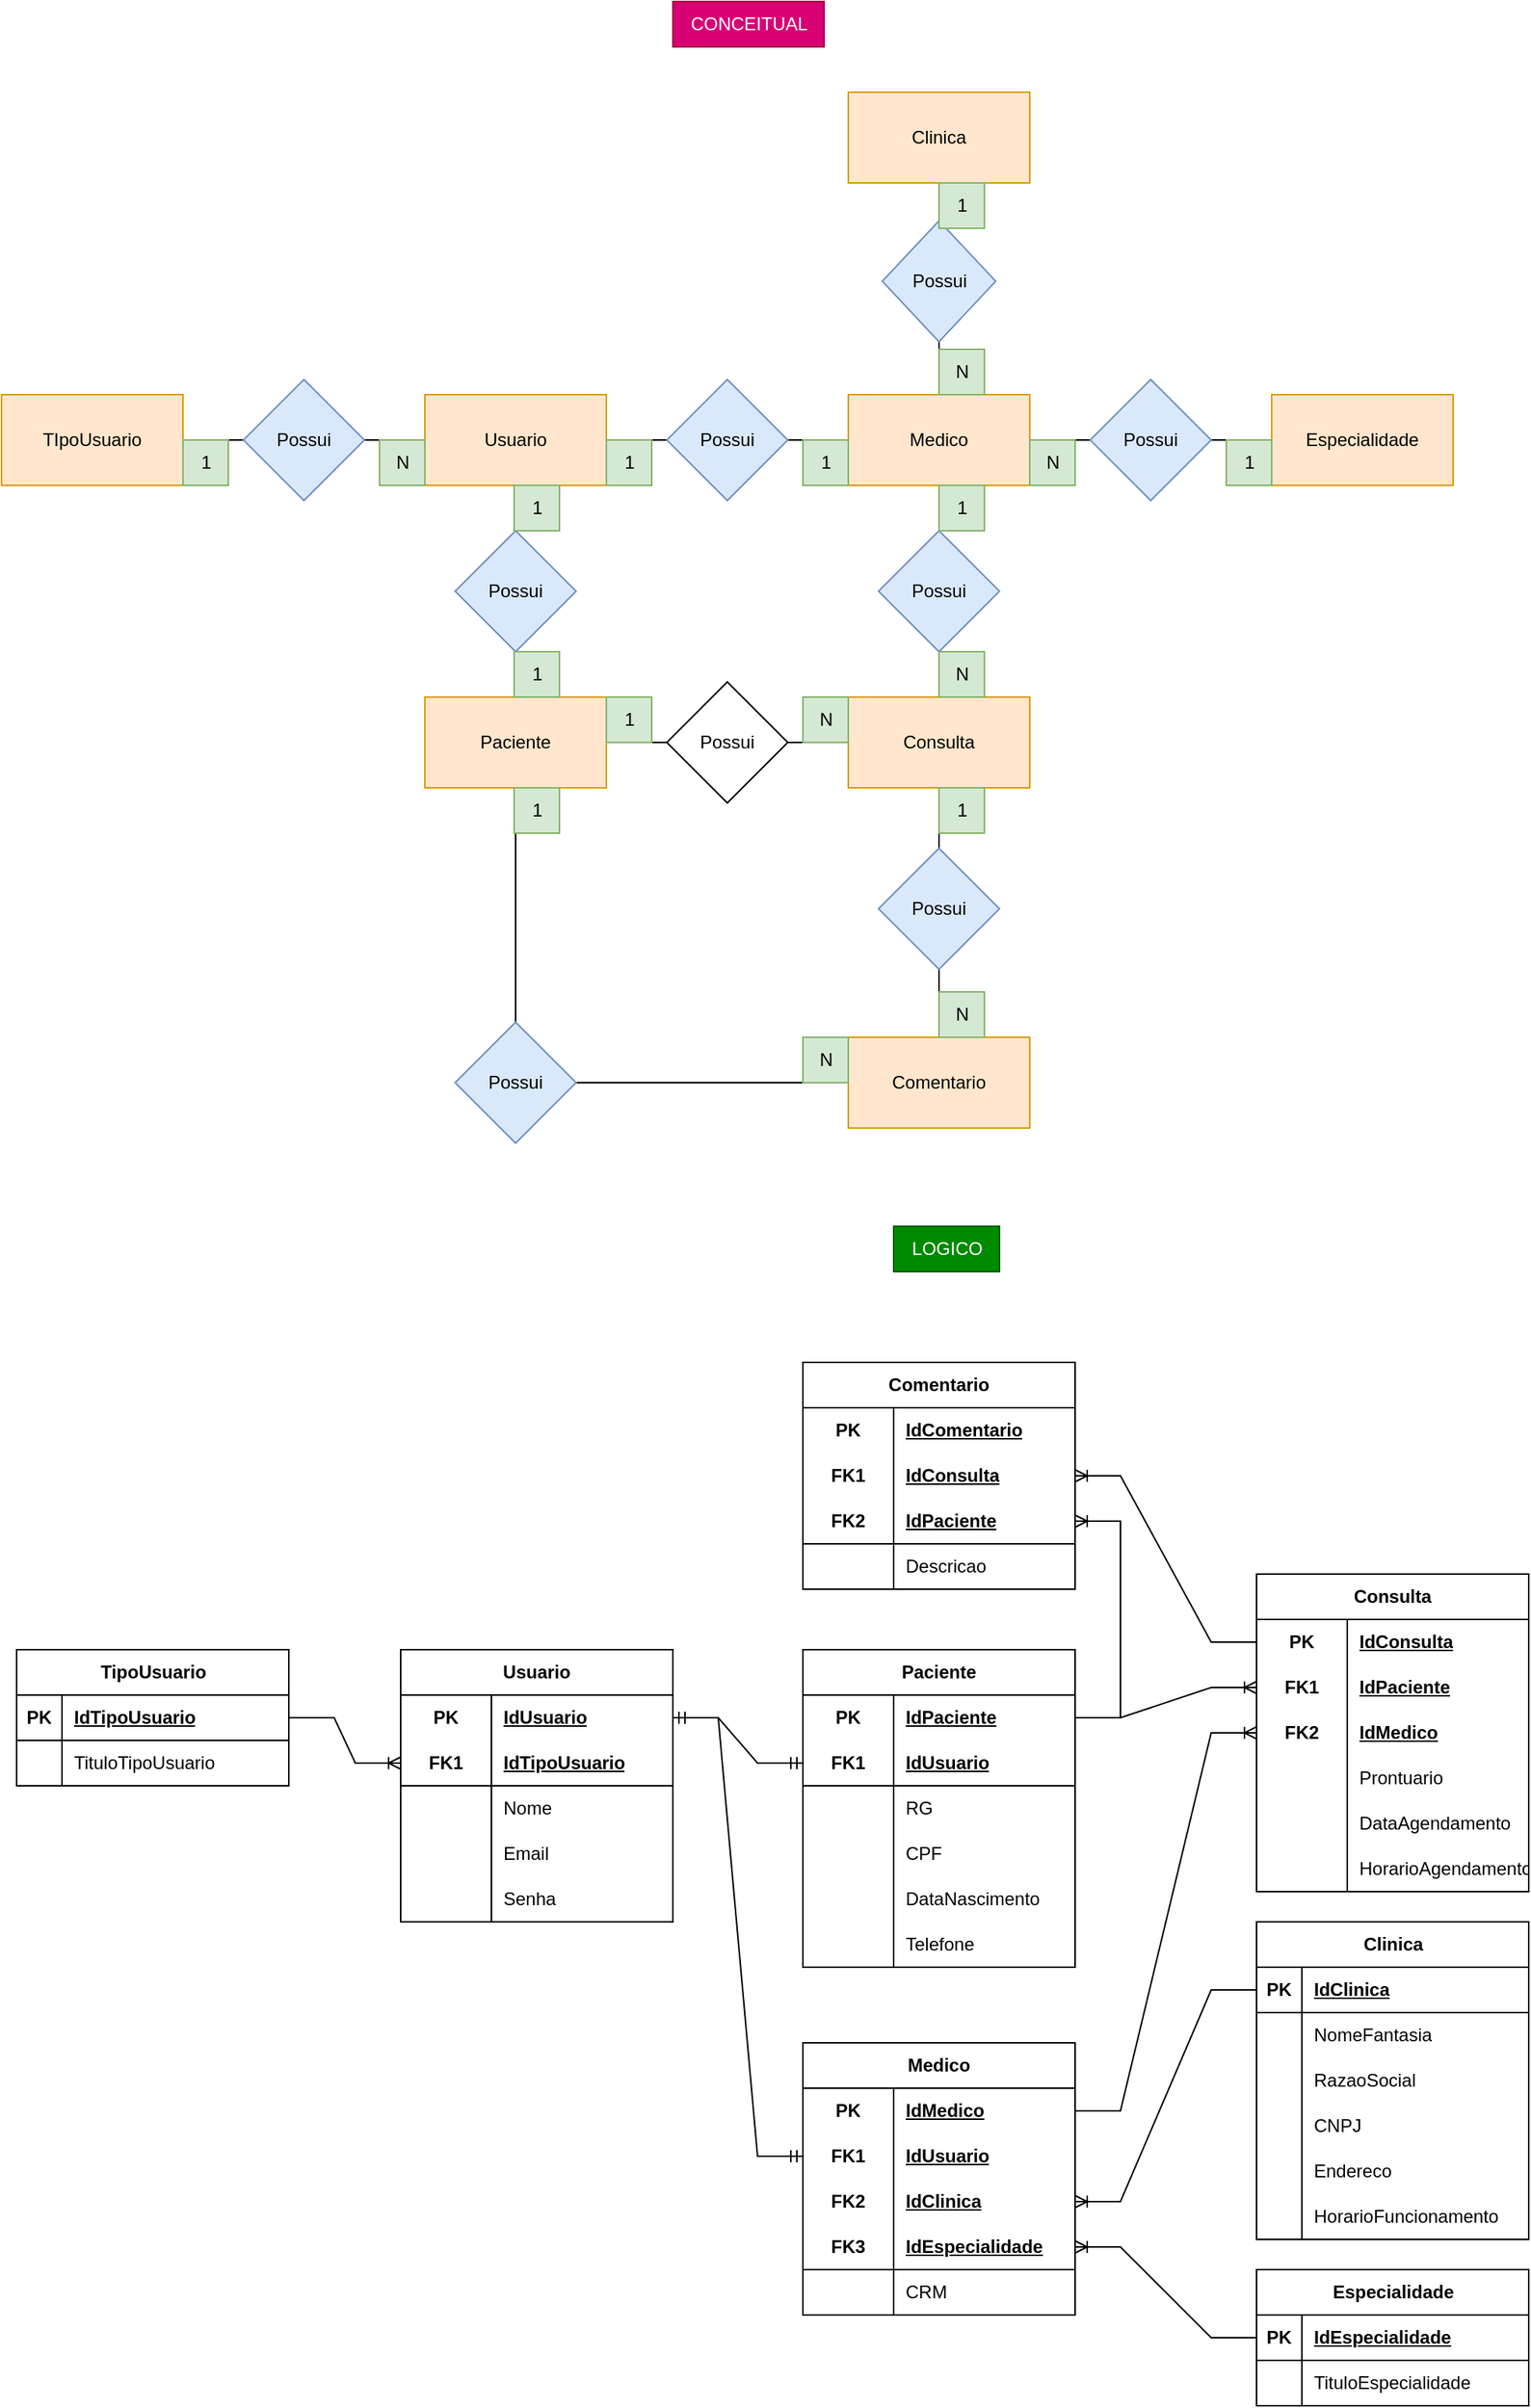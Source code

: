 <mxfile version="21.6.8" type="device">
  <diagram name="Página-1" id="iW3i21RvqbRqalGykNa-">
    <mxGraphModel dx="1500" dy="1989" grid="1" gridSize="10" guides="1" tooltips="1" connect="1" arrows="1" fold="1" page="1" pageScale="1" pageWidth="827" pageHeight="1169" math="0" shadow="0">
      <root>
        <mxCell id="0" />
        <mxCell id="1" parent="0" />
        <mxCell id="Y1zdKVdJGM-TWeNkToEE-37" style="edgeStyle=orthogonalEdgeStyle;rounded=0;orthogonalLoop=1;jettySize=auto;html=1;entryX=0.5;entryY=1;entryDx=0;entryDy=0;endArrow=none;endFill=0;" parent="1" source="xpjFF4e3kt1k_ubN1sNV-1" target="Y1zdKVdJGM-TWeNkToEE-33" edge="1">
          <mxGeometry relative="1" as="geometry" />
        </mxCell>
        <mxCell id="xpjFF4e3kt1k_ubN1sNV-1" value="Comentario" style="rounded=0;whiteSpace=wrap;html=1;fillColor=#ffe6cc;strokeColor=#d79b00;" parent="1" vertex="1">
          <mxGeometry x="570" y="625" width="120" height="60" as="geometry" />
        </mxCell>
        <mxCell id="Y1zdKVdJGM-TWeNkToEE-45" style="edgeStyle=orthogonalEdgeStyle;rounded=0;orthogonalLoop=1;jettySize=auto;html=1;entryX=0.5;entryY=1;entryDx=0;entryDy=0;endArrow=none;endFill=0;" parent="1" source="xpjFF4e3kt1k_ubN1sNV-4" target="Y1zdKVdJGM-TWeNkToEE-13" edge="1">
          <mxGeometry relative="1" as="geometry" />
        </mxCell>
        <mxCell id="xpjFF4e3kt1k_ubN1sNV-4" value="Consulta" style="rounded=0;whiteSpace=wrap;html=1;fillColor=#ffe6cc;strokeColor=#d79b00;" parent="1" vertex="1">
          <mxGeometry x="570" y="400" width="120" height="60" as="geometry" />
        </mxCell>
        <mxCell id="xpjFF4e3kt1k_ubN1sNV-5" value="Especialidade" style="rounded=0;whiteSpace=wrap;html=1;fillColor=#ffe6cc;strokeColor=#d79b00;" parent="1" vertex="1">
          <mxGeometry x="850" y="200" width="120" height="60" as="geometry" />
        </mxCell>
        <mxCell id="xpjFF4e3kt1k_ubN1sNV-6" value="Clinica" style="rounded=0;whiteSpace=wrap;html=1;fillColor=#ffe6cc;strokeColor=#d79b00;" parent="1" vertex="1">
          <mxGeometry x="570" width="120" height="60" as="geometry" />
        </mxCell>
        <mxCell id="Y1zdKVdJGM-TWeNkToEE-40" style="edgeStyle=orthogonalEdgeStyle;rounded=0;orthogonalLoop=1;jettySize=auto;html=1;endArrow=none;endFill=0;" parent="1" source="Y1zdKVdJGM-TWeNkToEE-1" target="Y1zdKVdJGM-TWeNkToEE-39" edge="1">
          <mxGeometry relative="1" as="geometry" />
        </mxCell>
        <mxCell id="Y1zdKVdJGM-TWeNkToEE-1" value="Paciente" style="rounded=0;whiteSpace=wrap;html=1;fillColor=#ffe6cc;strokeColor=#d79b00;" parent="1" vertex="1">
          <mxGeometry x="290" y="400" width="120" height="60" as="geometry" />
        </mxCell>
        <mxCell id="Y1zdKVdJGM-TWeNkToEE-23" style="edgeStyle=orthogonalEdgeStyle;rounded=0;orthogonalLoop=1;jettySize=auto;html=1;entryX=0;entryY=0.5;entryDx=0;entryDy=0;endArrow=none;endFill=0;" parent="1" source="Y1zdKVdJGM-TWeNkToEE-2" target="Y1zdKVdJGM-TWeNkToEE-14" edge="1">
          <mxGeometry relative="1" as="geometry" />
        </mxCell>
        <mxCell id="Y1zdKVdJGM-TWeNkToEE-26" style="edgeStyle=orthogonalEdgeStyle;rounded=0;orthogonalLoop=1;jettySize=auto;html=1;endArrow=none;endFill=0;" parent="1" source="Y1zdKVdJGM-TWeNkToEE-2" target="Y1zdKVdJGM-TWeNkToEE-13" edge="1">
          <mxGeometry relative="1" as="geometry" />
        </mxCell>
        <mxCell id="Y1zdKVdJGM-TWeNkToEE-2" value="Medico" style="rounded=0;whiteSpace=wrap;html=1;fillColor=#ffe6cc;strokeColor=#d79b00;" parent="1" vertex="1">
          <mxGeometry x="570" y="200" width="120" height="60" as="geometry" />
        </mxCell>
        <mxCell id="Y1zdKVdJGM-TWeNkToEE-21" style="edgeStyle=orthogonalEdgeStyle;rounded=0;orthogonalLoop=1;jettySize=auto;html=1;entryX=0;entryY=0.5;entryDx=0;entryDy=0;endArrow=none;endFill=0;" parent="1" source="Y1zdKVdJGM-TWeNkToEE-3" target="Y1zdKVdJGM-TWeNkToEE-5" edge="1">
          <mxGeometry relative="1" as="geometry" />
        </mxCell>
        <mxCell id="Y1zdKVdJGM-TWeNkToEE-3" value="TIpoUsuario" style="rounded=0;whiteSpace=wrap;html=1;fillColor=#ffe6cc;strokeColor=#d79b00;" parent="1" vertex="1">
          <mxGeometry x="10" y="200" width="120" height="60" as="geometry" />
        </mxCell>
        <mxCell id="Y1zdKVdJGM-TWeNkToEE-16" style="edgeStyle=orthogonalEdgeStyle;rounded=0;orthogonalLoop=1;jettySize=auto;html=1;endArrow=none;endFill=0;" parent="1" source="Y1zdKVdJGM-TWeNkToEE-4" target="Y1zdKVdJGM-TWeNkToEE-11" edge="1">
          <mxGeometry relative="1" as="geometry" />
        </mxCell>
        <mxCell id="Y1zdKVdJGM-TWeNkToEE-17" style="edgeStyle=orthogonalEdgeStyle;rounded=0;orthogonalLoop=1;jettySize=auto;html=1;entryX=0;entryY=0.5;entryDx=0;entryDy=0;endArrow=none;endFill=0;" parent="1" source="Y1zdKVdJGM-TWeNkToEE-4" target="Y1zdKVdJGM-TWeNkToEE-8" edge="1">
          <mxGeometry relative="1" as="geometry" />
        </mxCell>
        <mxCell id="Y1zdKVdJGM-TWeNkToEE-18" style="edgeStyle=orthogonalEdgeStyle;rounded=0;orthogonalLoop=1;jettySize=auto;html=1;endArrow=none;endFill=0;" parent="1" source="Y1zdKVdJGM-TWeNkToEE-4" target="Y1zdKVdJGM-TWeNkToEE-5" edge="1">
          <mxGeometry relative="1" as="geometry" />
        </mxCell>
        <mxCell id="Y1zdKVdJGM-TWeNkToEE-4" value="Usuario" style="rounded=0;whiteSpace=wrap;html=1;fillColor=#ffe6cc;strokeColor=#d79b00;" parent="1" vertex="1">
          <mxGeometry x="290" y="200" width="120" height="60" as="geometry" />
        </mxCell>
        <mxCell id="Y1zdKVdJGM-TWeNkToEE-5" value="Possui" style="rhombus;whiteSpace=wrap;html=1;fillColor=#dae8fc;strokeColor=#6c8ebf;" parent="1" vertex="1">
          <mxGeometry x="170" y="190" width="80" height="80" as="geometry" />
        </mxCell>
        <mxCell id="Y1zdKVdJGM-TWeNkToEE-22" style="edgeStyle=orthogonalEdgeStyle;rounded=0;orthogonalLoop=1;jettySize=auto;html=1;endArrow=none;endFill=0;" parent="1" source="Y1zdKVdJGM-TWeNkToEE-8" target="Y1zdKVdJGM-TWeNkToEE-2" edge="1">
          <mxGeometry relative="1" as="geometry" />
        </mxCell>
        <mxCell id="Y1zdKVdJGM-TWeNkToEE-8" value="Possui" style="rhombus;whiteSpace=wrap;html=1;fillColor=#dae8fc;strokeColor=#6c8ebf;" parent="1" vertex="1">
          <mxGeometry x="450" y="190" width="80" height="80" as="geometry" />
        </mxCell>
        <mxCell id="Y1zdKVdJGM-TWeNkToEE-28" style="edgeStyle=orthogonalEdgeStyle;rounded=0;orthogonalLoop=1;jettySize=auto;html=1;entryX=0.5;entryY=0;entryDx=0;entryDy=0;endArrow=none;endFill=0;" parent="1" source="Y1zdKVdJGM-TWeNkToEE-11" target="Y1zdKVdJGM-TWeNkToEE-1" edge="1">
          <mxGeometry relative="1" as="geometry" />
        </mxCell>
        <mxCell id="Y1zdKVdJGM-TWeNkToEE-11" value="Possui" style="rhombus;whiteSpace=wrap;html=1;fillColor=#dae8fc;strokeColor=#6c8ebf;" parent="1" vertex="1">
          <mxGeometry x="310" y="290" width="80" height="80" as="geometry" />
        </mxCell>
        <mxCell id="Y1zdKVdJGM-TWeNkToEE-13" value="Possui" style="rhombus;whiteSpace=wrap;html=1;fillColor=#dae8fc;strokeColor=#6c8ebf;" parent="1" vertex="1">
          <mxGeometry x="590" y="290" width="80" height="80" as="geometry" />
        </mxCell>
        <mxCell id="Y1zdKVdJGM-TWeNkToEE-24" style="edgeStyle=orthogonalEdgeStyle;rounded=0;orthogonalLoop=1;jettySize=auto;html=1;endArrow=none;endFill=0;" parent="1" source="Y1zdKVdJGM-TWeNkToEE-14" target="xpjFF4e3kt1k_ubN1sNV-5" edge="1">
          <mxGeometry relative="1" as="geometry" />
        </mxCell>
        <mxCell id="Y1zdKVdJGM-TWeNkToEE-14" value="Possui" style="rhombus;whiteSpace=wrap;html=1;fillColor=#dae8fc;strokeColor=#6c8ebf;" parent="1" vertex="1">
          <mxGeometry x="730" y="190" width="80" height="80" as="geometry" />
        </mxCell>
        <mxCell id="Y1zdKVdJGM-TWeNkToEE-34" style="edgeStyle=orthogonalEdgeStyle;rounded=0;orthogonalLoop=1;jettySize=auto;html=1;entryX=0.5;entryY=1;entryDx=0;entryDy=0;endArrow=none;endFill=0;" parent="1" source="Y1zdKVdJGM-TWeNkToEE-15" target="Y1zdKVdJGM-TWeNkToEE-1" edge="1">
          <mxGeometry relative="1" as="geometry" />
        </mxCell>
        <mxCell id="Y1zdKVdJGM-TWeNkToEE-36" style="edgeStyle=orthogonalEdgeStyle;rounded=0;orthogonalLoop=1;jettySize=auto;html=1;entryX=0;entryY=0.5;entryDx=0;entryDy=0;endArrow=none;endFill=0;" parent="1" source="Y1zdKVdJGM-TWeNkToEE-15" target="xpjFF4e3kt1k_ubN1sNV-1" edge="1">
          <mxGeometry relative="1" as="geometry" />
        </mxCell>
        <mxCell id="Y1zdKVdJGM-TWeNkToEE-15" value="Possui" style="rhombus;whiteSpace=wrap;html=1;fillColor=#dae8fc;strokeColor=#6c8ebf;" parent="1" vertex="1">
          <mxGeometry x="310" y="615" width="80" height="80" as="geometry" />
        </mxCell>
        <mxCell id="Y1zdKVdJGM-TWeNkToEE-268" style="edgeStyle=orthogonalEdgeStyle;rounded=0;orthogonalLoop=1;jettySize=auto;html=1;entryX=0.5;entryY=1;entryDx=0;entryDy=0;endArrow=none;endFill=0;" parent="1" source="Y1zdKVdJGM-TWeNkToEE-27" target="xpjFF4e3kt1k_ubN1sNV-6" edge="1">
          <mxGeometry relative="1" as="geometry" />
        </mxCell>
        <mxCell id="Y1zdKVdJGM-TWeNkToEE-269" style="edgeStyle=orthogonalEdgeStyle;rounded=0;orthogonalLoop=1;jettySize=auto;html=1;entryX=0.5;entryY=0;entryDx=0;entryDy=0;endArrow=none;endFill=0;" parent="1" source="Y1zdKVdJGM-TWeNkToEE-27" target="Y1zdKVdJGM-TWeNkToEE-2" edge="1">
          <mxGeometry relative="1" as="geometry" />
        </mxCell>
        <mxCell id="Y1zdKVdJGM-TWeNkToEE-27" value="Possui" style="rhombus;whiteSpace=wrap;html=1;fillColor=#dae8fc;strokeColor=#6c8ebf;" parent="1" vertex="1">
          <mxGeometry x="592.5" y="85" width="75" height="80" as="geometry" />
        </mxCell>
        <mxCell id="Y1zdKVdJGM-TWeNkToEE-38" style="edgeStyle=orthogonalEdgeStyle;rounded=0;orthogonalLoop=1;jettySize=auto;html=1;endArrow=none;endFill=0;" parent="1" source="Y1zdKVdJGM-TWeNkToEE-33" target="xpjFF4e3kt1k_ubN1sNV-4" edge="1">
          <mxGeometry relative="1" as="geometry" />
        </mxCell>
        <mxCell id="Y1zdKVdJGM-TWeNkToEE-33" value="Possui" style="rhombus;whiteSpace=wrap;html=1;fillColor=#dae8fc;strokeColor=#6c8ebf;" parent="1" vertex="1">
          <mxGeometry x="590" y="500" width="80" height="80" as="geometry" />
        </mxCell>
        <mxCell id="Y1zdKVdJGM-TWeNkToEE-41" style="edgeStyle=orthogonalEdgeStyle;rounded=0;orthogonalLoop=1;jettySize=auto;html=1;entryX=0;entryY=0.5;entryDx=0;entryDy=0;endArrow=none;endFill=0;" parent="1" source="Y1zdKVdJGM-TWeNkToEE-39" target="xpjFF4e3kt1k_ubN1sNV-4" edge="1">
          <mxGeometry relative="1" as="geometry" />
        </mxCell>
        <mxCell id="Y1zdKVdJGM-TWeNkToEE-39" value="Possui" style="rhombus;whiteSpace=wrap;html=1;" parent="1" vertex="1">
          <mxGeometry x="450" y="390" width="80" height="80" as="geometry" />
        </mxCell>
        <mxCell id="Y1zdKVdJGM-TWeNkToEE-47" value="CONCEITUAL" style="text;html=1;align=center;verticalAlign=middle;resizable=0;points=[];autosize=1;strokeColor=#A50040;fillColor=#d80073;fontColor=#ffffff;" parent="1" vertex="1">
          <mxGeometry x="454" y="-60" width="100" height="30" as="geometry" />
        </mxCell>
        <mxCell id="Y1zdKVdJGM-TWeNkToEE-48" value="N" style="text;html=1;align=center;verticalAlign=middle;resizable=0;points=[];autosize=1;strokeColor=#82b366;fillColor=#d5e8d4;" parent="1" vertex="1">
          <mxGeometry x="260" y="230" width="30" height="30" as="geometry" />
        </mxCell>
        <mxCell id="Y1zdKVdJGM-TWeNkToEE-49" value="1" style="text;html=1;align=center;verticalAlign=middle;resizable=0;points=[];autosize=1;strokeColor=#82b366;fillColor=#d5e8d4;" parent="1" vertex="1">
          <mxGeometry x="410" y="230" width="30" height="30" as="geometry" />
        </mxCell>
        <mxCell id="Y1zdKVdJGM-TWeNkToEE-50" value="1" style="text;html=1;align=center;verticalAlign=middle;resizable=0;points=[];autosize=1;strokeColor=#82b366;fillColor=#d5e8d4;" parent="1" vertex="1">
          <mxGeometry x="349" y="260" width="30" height="30" as="geometry" />
        </mxCell>
        <mxCell id="Y1zdKVdJGM-TWeNkToEE-51" value="1" style="text;html=1;align=center;verticalAlign=middle;resizable=0;points=[];autosize=1;strokeColor=#82b366;fillColor=#d5e8d4;" parent="1" vertex="1">
          <mxGeometry x="130" y="230" width="30" height="30" as="geometry" />
        </mxCell>
        <mxCell id="Y1zdKVdJGM-TWeNkToEE-52" value="1" style="text;html=1;align=center;verticalAlign=middle;resizable=0;points=[];autosize=1;strokeColor=#82b366;fillColor=#d5e8d4;" parent="1" vertex="1">
          <mxGeometry x="540" y="230" width="30" height="30" as="geometry" />
        </mxCell>
        <mxCell id="Y1zdKVdJGM-TWeNkToEE-53" value="1" style="text;html=1;align=center;verticalAlign=middle;resizable=0;points=[];autosize=1;strokeColor=#82b366;fillColor=#d5e8d4;" parent="1" vertex="1">
          <mxGeometry x="349" y="370" width="30" height="30" as="geometry" />
        </mxCell>
        <mxCell id="Y1zdKVdJGM-TWeNkToEE-54" value="N" style="text;html=1;align=center;verticalAlign=middle;resizable=0;points=[];autosize=1;strokeColor=#82b366;fillColor=#d5e8d4;" parent="1" vertex="1">
          <mxGeometry x="690" y="230" width="30" height="30" as="geometry" />
        </mxCell>
        <mxCell id="Y1zdKVdJGM-TWeNkToEE-55" value="1" style="text;html=1;align=center;verticalAlign=middle;resizable=0;points=[];autosize=1;strokeColor=#82b366;fillColor=#d5e8d4;" parent="1" vertex="1">
          <mxGeometry x="820" y="230" width="30" height="30" as="geometry" />
        </mxCell>
        <mxCell id="Y1zdKVdJGM-TWeNkToEE-56" value="1" style="text;html=1;align=center;verticalAlign=middle;resizable=0;points=[];autosize=1;strokeColor=#82b366;fillColor=#d5e8d4;" parent="1" vertex="1">
          <mxGeometry x="630" y="60" width="30" height="30" as="geometry" />
        </mxCell>
        <mxCell id="Y1zdKVdJGM-TWeNkToEE-57" value="N" style="text;html=1;align=center;verticalAlign=middle;resizable=0;points=[];autosize=1;strokeColor=#82b366;fillColor=#d5e8d4;" parent="1" vertex="1">
          <mxGeometry x="630" y="170" width="30" height="30" as="geometry" />
        </mxCell>
        <mxCell id="Y1zdKVdJGM-TWeNkToEE-58" value="N" style="text;html=1;align=center;verticalAlign=middle;resizable=0;points=[];autosize=1;strokeColor=#82b366;fillColor=#d5e8d4;" parent="1" vertex="1">
          <mxGeometry x="540" y="400" width="30" height="30" as="geometry" />
        </mxCell>
        <mxCell id="Y1zdKVdJGM-TWeNkToEE-60" value="1" style="text;html=1;align=center;verticalAlign=middle;resizable=0;points=[];autosize=1;strokeColor=#82b366;fillColor=#d5e8d4;" parent="1" vertex="1">
          <mxGeometry x="410" y="400" width="30" height="30" as="geometry" />
        </mxCell>
        <mxCell id="Y1zdKVdJGM-TWeNkToEE-61" value="1" style="text;html=1;align=center;verticalAlign=middle;resizable=0;points=[];autosize=1;strokeColor=#82b366;fillColor=#d5e8d4;" parent="1" vertex="1">
          <mxGeometry x="349" y="460" width="30" height="30" as="geometry" />
        </mxCell>
        <mxCell id="Y1zdKVdJGM-TWeNkToEE-62" value="N" style="text;html=1;align=center;verticalAlign=middle;resizable=0;points=[];autosize=1;strokeColor=#82b366;fillColor=#d5e8d4;" parent="1" vertex="1">
          <mxGeometry x="540" y="625" width="30" height="30" as="geometry" />
        </mxCell>
        <mxCell id="Y1zdKVdJGM-TWeNkToEE-63" value="1" style="text;html=1;align=center;verticalAlign=middle;resizable=0;points=[];autosize=1;strokeColor=#82b366;fillColor=#d5e8d4;" parent="1" vertex="1">
          <mxGeometry x="630" y="460" width="30" height="30" as="geometry" />
        </mxCell>
        <mxCell id="Y1zdKVdJGM-TWeNkToEE-64" value="N" style="text;html=1;align=center;verticalAlign=middle;resizable=0;points=[];autosize=1;strokeColor=#82b366;fillColor=#d5e8d4;" parent="1" vertex="1">
          <mxGeometry x="630" y="595" width="30" height="30" as="geometry" />
        </mxCell>
        <mxCell id="Y1zdKVdJGM-TWeNkToEE-65" value="LOGICO" style="text;html=1;align=center;verticalAlign=middle;resizable=0;points=[];autosize=1;strokeColor=#005700;fillColor=#008a00;fontColor=#ffffff;" parent="1" vertex="1">
          <mxGeometry x="600" y="750" width="70" height="30" as="geometry" />
        </mxCell>
        <mxCell id="Y1zdKVdJGM-TWeNkToEE-66" value="TipoUsuario" style="shape=table;startSize=30;container=1;collapsible=1;childLayout=tableLayout;fixedRows=1;rowLines=0;fontStyle=1;align=center;resizeLast=1;html=1;" parent="1" vertex="1">
          <mxGeometry x="20" y="1030" width="180" height="90" as="geometry" />
        </mxCell>
        <mxCell id="Y1zdKVdJGM-TWeNkToEE-67" value="" style="shape=tableRow;horizontal=0;startSize=0;swimlaneHead=0;swimlaneBody=0;fillColor=none;collapsible=0;dropTarget=0;points=[[0,0.5],[1,0.5]];portConstraint=eastwest;top=0;left=0;right=0;bottom=1;" parent="Y1zdKVdJGM-TWeNkToEE-66" vertex="1">
          <mxGeometry y="30" width="180" height="30" as="geometry" />
        </mxCell>
        <mxCell id="Y1zdKVdJGM-TWeNkToEE-68" value="PK" style="shape=partialRectangle;connectable=0;fillColor=none;top=0;left=0;bottom=0;right=0;fontStyle=1;overflow=hidden;whiteSpace=wrap;html=1;" parent="Y1zdKVdJGM-TWeNkToEE-67" vertex="1">
          <mxGeometry width="30" height="30" as="geometry">
            <mxRectangle width="30" height="30" as="alternateBounds" />
          </mxGeometry>
        </mxCell>
        <mxCell id="Y1zdKVdJGM-TWeNkToEE-69" value="IdTipoUsuario" style="shape=partialRectangle;connectable=0;fillColor=none;top=0;left=0;bottom=0;right=0;align=left;spacingLeft=6;fontStyle=5;overflow=hidden;whiteSpace=wrap;html=1;" parent="Y1zdKVdJGM-TWeNkToEE-67" vertex="1">
          <mxGeometry x="30" width="150" height="30" as="geometry">
            <mxRectangle width="150" height="30" as="alternateBounds" />
          </mxGeometry>
        </mxCell>
        <mxCell id="Y1zdKVdJGM-TWeNkToEE-70" value="" style="shape=tableRow;horizontal=0;startSize=0;swimlaneHead=0;swimlaneBody=0;fillColor=none;collapsible=0;dropTarget=0;points=[[0,0.5],[1,0.5]];portConstraint=eastwest;top=0;left=0;right=0;bottom=0;" parent="Y1zdKVdJGM-TWeNkToEE-66" vertex="1">
          <mxGeometry y="60" width="180" height="30" as="geometry" />
        </mxCell>
        <mxCell id="Y1zdKVdJGM-TWeNkToEE-71" value="" style="shape=partialRectangle;connectable=0;fillColor=none;top=0;left=0;bottom=0;right=0;editable=1;overflow=hidden;whiteSpace=wrap;html=1;" parent="Y1zdKVdJGM-TWeNkToEE-70" vertex="1">
          <mxGeometry width="30" height="30" as="geometry">
            <mxRectangle width="30" height="30" as="alternateBounds" />
          </mxGeometry>
        </mxCell>
        <mxCell id="Y1zdKVdJGM-TWeNkToEE-72" value="TituloTipoUsuario" style="shape=partialRectangle;connectable=0;fillColor=none;top=0;left=0;bottom=0;right=0;align=left;spacingLeft=6;overflow=hidden;whiteSpace=wrap;html=1;" parent="Y1zdKVdJGM-TWeNkToEE-70" vertex="1">
          <mxGeometry x="30" width="150" height="30" as="geometry">
            <mxRectangle width="150" height="30" as="alternateBounds" />
          </mxGeometry>
        </mxCell>
        <mxCell id="Y1zdKVdJGM-TWeNkToEE-80" value="Clinica" style="shape=table;startSize=30;container=1;collapsible=1;childLayout=tableLayout;fixedRows=1;rowLines=0;fontStyle=1;align=center;resizeLast=1;html=1;" parent="1" vertex="1">
          <mxGeometry x="840" y="1210" width="180" height="210" as="geometry" />
        </mxCell>
        <mxCell id="Y1zdKVdJGM-TWeNkToEE-81" value="" style="shape=tableRow;horizontal=0;startSize=0;swimlaneHead=0;swimlaneBody=0;fillColor=none;collapsible=0;dropTarget=0;points=[[0,0.5],[1,0.5]];portConstraint=eastwest;top=0;left=0;right=0;bottom=1;" parent="Y1zdKVdJGM-TWeNkToEE-80" vertex="1">
          <mxGeometry y="30" width="180" height="30" as="geometry" />
        </mxCell>
        <mxCell id="Y1zdKVdJGM-TWeNkToEE-82" value="PK" style="shape=partialRectangle;connectable=0;fillColor=none;top=0;left=0;bottom=0;right=0;fontStyle=1;overflow=hidden;whiteSpace=wrap;html=1;" parent="Y1zdKVdJGM-TWeNkToEE-81" vertex="1">
          <mxGeometry width="30" height="30" as="geometry">
            <mxRectangle width="30" height="30" as="alternateBounds" />
          </mxGeometry>
        </mxCell>
        <mxCell id="Y1zdKVdJGM-TWeNkToEE-83" value="IdClinica" style="shape=partialRectangle;connectable=0;fillColor=none;top=0;left=0;bottom=0;right=0;align=left;spacingLeft=6;fontStyle=5;overflow=hidden;whiteSpace=wrap;html=1;" parent="Y1zdKVdJGM-TWeNkToEE-81" vertex="1">
          <mxGeometry x="30" width="150" height="30" as="geometry">
            <mxRectangle width="150" height="30" as="alternateBounds" />
          </mxGeometry>
        </mxCell>
        <mxCell id="Y1zdKVdJGM-TWeNkToEE-84" value="" style="shape=tableRow;horizontal=0;startSize=0;swimlaneHead=0;swimlaneBody=0;fillColor=none;collapsible=0;dropTarget=0;points=[[0,0.5],[1,0.5]];portConstraint=eastwest;top=0;left=0;right=0;bottom=0;" parent="Y1zdKVdJGM-TWeNkToEE-80" vertex="1">
          <mxGeometry y="60" width="180" height="30" as="geometry" />
        </mxCell>
        <mxCell id="Y1zdKVdJGM-TWeNkToEE-85" value="" style="shape=partialRectangle;connectable=0;fillColor=none;top=0;left=0;bottom=0;right=0;editable=1;overflow=hidden;whiteSpace=wrap;html=1;" parent="Y1zdKVdJGM-TWeNkToEE-84" vertex="1">
          <mxGeometry width="30" height="30" as="geometry">
            <mxRectangle width="30" height="30" as="alternateBounds" />
          </mxGeometry>
        </mxCell>
        <mxCell id="Y1zdKVdJGM-TWeNkToEE-86" value="NomeFantasia" style="shape=partialRectangle;connectable=0;fillColor=none;top=0;left=0;bottom=0;right=0;align=left;spacingLeft=6;overflow=hidden;whiteSpace=wrap;html=1;" parent="Y1zdKVdJGM-TWeNkToEE-84" vertex="1">
          <mxGeometry x="30" width="150" height="30" as="geometry">
            <mxRectangle width="150" height="30" as="alternateBounds" />
          </mxGeometry>
        </mxCell>
        <mxCell id="Y1zdKVdJGM-TWeNkToEE-96" style="shape=tableRow;horizontal=0;startSize=0;swimlaneHead=0;swimlaneBody=0;fillColor=none;collapsible=0;dropTarget=0;points=[[0,0.5],[1,0.5]];portConstraint=eastwest;top=0;left=0;right=0;bottom=0;" parent="Y1zdKVdJGM-TWeNkToEE-80" vertex="1">
          <mxGeometry y="90" width="180" height="30" as="geometry" />
        </mxCell>
        <mxCell id="Y1zdKVdJGM-TWeNkToEE-97" style="shape=partialRectangle;connectable=0;fillColor=none;top=0;left=0;bottom=0;right=0;editable=1;overflow=hidden;whiteSpace=wrap;html=1;" parent="Y1zdKVdJGM-TWeNkToEE-96" vertex="1">
          <mxGeometry width="30" height="30" as="geometry">
            <mxRectangle width="30" height="30" as="alternateBounds" />
          </mxGeometry>
        </mxCell>
        <mxCell id="Y1zdKVdJGM-TWeNkToEE-98" value="RazaoSocial" style="shape=partialRectangle;connectable=0;fillColor=none;top=0;left=0;bottom=0;right=0;align=left;spacingLeft=6;overflow=hidden;whiteSpace=wrap;html=1;" parent="Y1zdKVdJGM-TWeNkToEE-96" vertex="1">
          <mxGeometry x="30" width="150" height="30" as="geometry">
            <mxRectangle width="150" height="30" as="alternateBounds" />
          </mxGeometry>
        </mxCell>
        <mxCell id="Y1zdKVdJGM-TWeNkToEE-294" style="shape=tableRow;horizontal=0;startSize=0;swimlaneHead=0;swimlaneBody=0;fillColor=none;collapsible=0;dropTarget=0;points=[[0,0.5],[1,0.5]];portConstraint=eastwest;top=0;left=0;right=0;bottom=0;" parent="Y1zdKVdJGM-TWeNkToEE-80" vertex="1">
          <mxGeometry y="120" width="180" height="30" as="geometry" />
        </mxCell>
        <mxCell id="Y1zdKVdJGM-TWeNkToEE-295" style="shape=partialRectangle;connectable=0;fillColor=none;top=0;left=0;bottom=0;right=0;editable=1;overflow=hidden;whiteSpace=wrap;html=1;" parent="Y1zdKVdJGM-TWeNkToEE-294" vertex="1">
          <mxGeometry width="30" height="30" as="geometry">
            <mxRectangle width="30" height="30" as="alternateBounds" />
          </mxGeometry>
        </mxCell>
        <mxCell id="Y1zdKVdJGM-TWeNkToEE-296" value="CNPJ" style="shape=partialRectangle;connectable=0;fillColor=none;top=0;left=0;bottom=0;right=0;align=left;spacingLeft=6;overflow=hidden;whiteSpace=wrap;html=1;" parent="Y1zdKVdJGM-TWeNkToEE-294" vertex="1">
          <mxGeometry x="30" width="150" height="30" as="geometry">
            <mxRectangle width="150" height="30" as="alternateBounds" />
          </mxGeometry>
        </mxCell>
        <mxCell id="Y1zdKVdJGM-TWeNkToEE-93" style="shape=tableRow;horizontal=0;startSize=0;swimlaneHead=0;swimlaneBody=0;fillColor=none;collapsible=0;dropTarget=0;points=[[0,0.5],[1,0.5]];portConstraint=eastwest;top=0;left=0;right=0;bottom=0;" parent="Y1zdKVdJGM-TWeNkToEE-80" vertex="1">
          <mxGeometry y="150" width="180" height="30" as="geometry" />
        </mxCell>
        <mxCell id="Y1zdKVdJGM-TWeNkToEE-94" style="shape=partialRectangle;connectable=0;fillColor=none;top=0;left=0;bottom=0;right=0;editable=1;overflow=hidden;whiteSpace=wrap;html=1;" parent="Y1zdKVdJGM-TWeNkToEE-93" vertex="1">
          <mxGeometry width="30" height="30" as="geometry">
            <mxRectangle width="30" height="30" as="alternateBounds" />
          </mxGeometry>
        </mxCell>
        <mxCell id="Y1zdKVdJGM-TWeNkToEE-95" value="Endereco" style="shape=partialRectangle;connectable=0;fillColor=none;top=0;left=0;bottom=0;right=0;align=left;spacingLeft=6;overflow=hidden;whiteSpace=wrap;html=1;" parent="Y1zdKVdJGM-TWeNkToEE-93" vertex="1">
          <mxGeometry x="30" width="150" height="30" as="geometry">
            <mxRectangle width="150" height="30" as="alternateBounds" />
          </mxGeometry>
        </mxCell>
        <mxCell id="Y1zdKVdJGM-TWeNkToEE-90" style="shape=tableRow;horizontal=0;startSize=0;swimlaneHead=0;swimlaneBody=0;fillColor=none;collapsible=0;dropTarget=0;points=[[0,0.5],[1,0.5]];portConstraint=eastwest;top=0;left=0;right=0;bottom=0;" parent="Y1zdKVdJGM-TWeNkToEE-80" vertex="1">
          <mxGeometry y="180" width="180" height="30" as="geometry" />
        </mxCell>
        <mxCell id="Y1zdKVdJGM-TWeNkToEE-91" style="shape=partialRectangle;connectable=0;fillColor=none;top=0;left=0;bottom=0;right=0;editable=1;overflow=hidden;whiteSpace=wrap;html=1;" parent="Y1zdKVdJGM-TWeNkToEE-90" vertex="1">
          <mxGeometry width="30" height="30" as="geometry">
            <mxRectangle width="30" height="30" as="alternateBounds" />
          </mxGeometry>
        </mxCell>
        <mxCell id="Y1zdKVdJGM-TWeNkToEE-92" value="HorarioFuncionamento" style="shape=partialRectangle;connectable=0;fillColor=none;top=0;left=0;bottom=0;right=0;align=left;spacingLeft=6;overflow=hidden;whiteSpace=wrap;html=1;" parent="Y1zdKVdJGM-TWeNkToEE-90" vertex="1">
          <mxGeometry x="30" width="150" height="30" as="geometry">
            <mxRectangle width="150" height="30" as="alternateBounds" />
          </mxGeometry>
        </mxCell>
        <mxCell id="Y1zdKVdJGM-TWeNkToEE-106" value="Usuario" style="shape=table;startSize=30;container=1;collapsible=1;childLayout=tableLayout;fixedRows=1;rowLines=0;fontStyle=1;align=center;resizeLast=1;html=1;whiteSpace=wrap;" parent="1" vertex="1">
          <mxGeometry x="274" y="1030" width="180" height="180" as="geometry" />
        </mxCell>
        <mxCell id="Y1zdKVdJGM-TWeNkToEE-107" value="" style="shape=tableRow;horizontal=0;startSize=0;swimlaneHead=0;swimlaneBody=0;fillColor=none;collapsible=0;dropTarget=0;points=[[0,0.5],[1,0.5]];portConstraint=eastwest;top=0;left=0;right=0;bottom=0;html=1;" parent="Y1zdKVdJGM-TWeNkToEE-106" vertex="1">
          <mxGeometry y="30" width="180" height="30" as="geometry" />
        </mxCell>
        <mxCell id="Y1zdKVdJGM-TWeNkToEE-108" value="PK" style="shape=partialRectangle;connectable=0;fillColor=none;top=0;left=0;bottom=0;right=0;fontStyle=1;overflow=hidden;html=1;whiteSpace=wrap;" parent="Y1zdKVdJGM-TWeNkToEE-107" vertex="1">
          <mxGeometry width="60" height="30" as="geometry">
            <mxRectangle width="60" height="30" as="alternateBounds" />
          </mxGeometry>
        </mxCell>
        <mxCell id="Y1zdKVdJGM-TWeNkToEE-109" value="IdUsuario" style="shape=partialRectangle;connectable=0;fillColor=none;top=0;left=0;bottom=0;right=0;align=left;spacingLeft=6;fontStyle=5;overflow=hidden;html=1;whiteSpace=wrap;" parent="Y1zdKVdJGM-TWeNkToEE-107" vertex="1">
          <mxGeometry x="60" width="120" height="30" as="geometry">
            <mxRectangle width="120" height="30" as="alternateBounds" />
          </mxGeometry>
        </mxCell>
        <mxCell id="Y1zdKVdJGM-TWeNkToEE-110" value="" style="shape=tableRow;horizontal=0;startSize=0;swimlaneHead=0;swimlaneBody=0;fillColor=none;collapsible=0;dropTarget=0;points=[[0,0.5],[1,0.5]];portConstraint=eastwest;top=0;left=0;right=0;bottom=1;html=1;" parent="Y1zdKVdJGM-TWeNkToEE-106" vertex="1">
          <mxGeometry y="60" width="180" height="30" as="geometry" />
        </mxCell>
        <mxCell id="Y1zdKVdJGM-TWeNkToEE-111" value="FK1" style="shape=partialRectangle;connectable=0;fillColor=none;top=0;left=0;bottom=0;right=0;fontStyle=1;overflow=hidden;html=1;whiteSpace=wrap;" parent="Y1zdKVdJGM-TWeNkToEE-110" vertex="1">
          <mxGeometry width="60" height="30" as="geometry">
            <mxRectangle width="60" height="30" as="alternateBounds" />
          </mxGeometry>
        </mxCell>
        <mxCell id="Y1zdKVdJGM-TWeNkToEE-112" value="IdTipoUsuario" style="shape=partialRectangle;connectable=0;fillColor=none;top=0;left=0;bottom=0;right=0;align=left;spacingLeft=6;fontStyle=5;overflow=hidden;html=1;whiteSpace=wrap;" parent="Y1zdKVdJGM-TWeNkToEE-110" vertex="1">
          <mxGeometry x="60" width="120" height="30" as="geometry">
            <mxRectangle width="120" height="30" as="alternateBounds" />
          </mxGeometry>
        </mxCell>
        <mxCell id="Y1zdKVdJGM-TWeNkToEE-116" value="" style="shape=tableRow;horizontal=0;startSize=0;swimlaneHead=0;swimlaneBody=0;fillColor=none;collapsible=0;dropTarget=0;points=[[0,0.5],[1,0.5]];portConstraint=eastwest;top=0;left=0;right=0;bottom=0;html=1;" parent="Y1zdKVdJGM-TWeNkToEE-106" vertex="1">
          <mxGeometry y="90" width="180" height="30" as="geometry" />
        </mxCell>
        <mxCell id="Y1zdKVdJGM-TWeNkToEE-117" value="" style="shape=partialRectangle;connectable=0;fillColor=none;top=0;left=0;bottom=0;right=0;editable=1;overflow=hidden;html=1;whiteSpace=wrap;" parent="Y1zdKVdJGM-TWeNkToEE-116" vertex="1">
          <mxGeometry width="60" height="30" as="geometry">
            <mxRectangle width="60" height="30" as="alternateBounds" />
          </mxGeometry>
        </mxCell>
        <mxCell id="Y1zdKVdJGM-TWeNkToEE-118" value="Nome" style="shape=partialRectangle;connectable=0;fillColor=none;top=0;left=0;bottom=0;right=0;align=left;spacingLeft=6;overflow=hidden;html=1;whiteSpace=wrap;" parent="Y1zdKVdJGM-TWeNkToEE-116" vertex="1">
          <mxGeometry x="60" width="120" height="30" as="geometry">
            <mxRectangle width="120" height="30" as="alternateBounds" />
          </mxGeometry>
        </mxCell>
        <mxCell id="p1WllVaGUDiwcUB1HtQj-4" style="shape=tableRow;horizontal=0;startSize=0;swimlaneHead=0;swimlaneBody=0;fillColor=none;collapsible=0;dropTarget=0;points=[[0,0.5],[1,0.5]];portConstraint=eastwest;top=0;left=0;right=0;bottom=0;html=1;" parent="Y1zdKVdJGM-TWeNkToEE-106" vertex="1">
          <mxGeometry y="120" width="180" height="30" as="geometry" />
        </mxCell>
        <mxCell id="p1WllVaGUDiwcUB1HtQj-5" style="shape=partialRectangle;connectable=0;fillColor=none;top=0;left=0;bottom=0;right=0;editable=1;overflow=hidden;html=1;whiteSpace=wrap;" parent="p1WllVaGUDiwcUB1HtQj-4" vertex="1">
          <mxGeometry width="60" height="30" as="geometry">
            <mxRectangle width="60" height="30" as="alternateBounds" />
          </mxGeometry>
        </mxCell>
        <mxCell id="p1WllVaGUDiwcUB1HtQj-6" value="Email" style="shape=partialRectangle;connectable=0;fillColor=none;top=0;left=0;bottom=0;right=0;align=left;spacingLeft=6;overflow=hidden;html=1;whiteSpace=wrap;" parent="p1WllVaGUDiwcUB1HtQj-4" vertex="1">
          <mxGeometry x="60" width="120" height="30" as="geometry">
            <mxRectangle width="120" height="30" as="alternateBounds" />
          </mxGeometry>
        </mxCell>
        <mxCell id="Y1zdKVdJGM-TWeNkToEE-124" style="shape=tableRow;horizontal=0;startSize=0;swimlaneHead=0;swimlaneBody=0;fillColor=none;collapsible=0;dropTarget=0;points=[[0,0.5],[1,0.5]];portConstraint=eastwest;top=0;left=0;right=0;bottom=0;html=1;" parent="Y1zdKVdJGM-TWeNkToEE-106" vertex="1">
          <mxGeometry y="150" width="180" height="30" as="geometry" />
        </mxCell>
        <mxCell id="Y1zdKVdJGM-TWeNkToEE-125" style="shape=partialRectangle;connectable=0;fillColor=none;top=0;left=0;bottom=0;right=0;editable=1;overflow=hidden;html=1;whiteSpace=wrap;" parent="Y1zdKVdJGM-TWeNkToEE-124" vertex="1">
          <mxGeometry width="60" height="30" as="geometry">
            <mxRectangle width="60" height="30" as="alternateBounds" />
          </mxGeometry>
        </mxCell>
        <mxCell id="Y1zdKVdJGM-TWeNkToEE-126" value="Senha" style="shape=partialRectangle;connectable=0;fillColor=none;top=0;left=0;bottom=0;right=0;align=left;spacingLeft=6;overflow=hidden;html=1;whiteSpace=wrap;" parent="Y1zdKVdJGM-TWeNkToEE-124" vertex="1">
          <mxGeometry x="60" width="120" height="30" as="geometry">
            <mxRectangle width="120" height="30" as="alternateBounds" />
          </mxGeometry>
        </mxCell>
        <mxCell id="Y1zdKVdJGM-TWeNkToEE-120" value="N" style="text;html=1;align=center;verticalAlign=middle;resizable=0;points=[];autosize=1;strokeColor=#82b366;fillColor=#d5e8d4;" parent="1" vertex="1">
          <mxGeometry x="630" y="370" width="30" height="30" as="geometry" />
        </mxCell>
        <mxCell id="Y1zdKVdJGM-TWeNkToEE-123" value="1" style="text;html=1;align=center;verticalAlign=middle;resizable=0;points=[];autosize=1;strokeColor=#82b366;fillColor=#d5e8d4;" parent="1" vertex="1">
          <mxGeometry x="630" y="260" width="30" height="30" as="geometry" />
        </mxCell>
        <mxCell id="Y1zdKVdJGM-TWeNkToEE-166" value="Especialidade" style="shape=table;startSize=30;container=1;collapsible=1;childLayout=tableLayout;fixedRows=1;rowLines=0;fontStyle=1;align=center;resizeLast=1;html=1;" parent="1" vertex="1">
          <mxGeometry x="840" y="1440" width="180" height="90" as="geometry" />
        </mxCell>
        <mxCell id="Y1zdKVdJGM-TWeNkToEE-167" value="" style="shape=tableRow;horizontal=0;startSize=0;swimlaneHead=0;swimlaneBody=0;fillColor=none;collapsible=0;dropTarget=0;points=[[0,0.5],[1,0.5]];portConstraint=eastwest;top=0;left=0;right=0;bottom=1;" parent="Y1zdKVdJGM-TWeNkToEE-166" vertex="1">
          <mxGeometry y="30" width="180" height="30" as="geometry" />
        </mxCell>
        <mxCell id="Y1zdKVdJGM-TWeNkToEE-168" value="PK" style="shape=partialRectangle;connectable=0;fillColor=none;top=0;left=0;bottom=0;right=0;fontStyle=1;overflow=hidden;whiteSpace=wrap;html=1;" parent="Y1zdKVdJGM-TWeNkToEE-167" vertex="1">
          <mxGeometry width="30" height="30" as="geometry">
            <mxRectangle width="30" height="30" as="alternateBounds" />
          </mxGeometry>
        </mxCell>
        <mxCell id="Y1zdKVdJGM-TWeNkToEE-169" value="IdEspecialidade" style="shape=partialRectangle;connectable=0;fillColor=none;top=0;left=0;bottom=0;right=0;align=left;spacingLeft=6;fontStyle=5;overflow=hidden;whiteSpace=wrap;html=1;" parent="Y1zdKVdJGM-TWeNkToEE-167" vertex="1">
          <mxGeometry x="30" width="150" height="30" as="geometry">
            <mxRectangle width="150" height="30" as="alternateBounds" />
          </mxGeometry>
        </mxCell>
        <mxCell id="Y1zdKVdJGM-TWeNkToEE-170" value="" style="shape=tableRow;horizontal=0;startSize=0;swimlaneHead=0;swimlaneBody=0;fillColor=none;collapsible=0;dropTarget=0;points=[[0,0.5],[1,0.5]];portConstraint=eastwest;top=0;left=0;right=0;bottom=0;" parent="Y1zdKVdJGM-TWeNkToEE-166" vertex="1">
          <mxGeometry y="60" width="180" height="30" as="geometry" />
        </mxCell>
        <mxCell id="Y1zdKVdJGM-TWeNkToEE-171" value="" style="shape=partialRectangle;connectable=0;fillColor=none;top=0;left=0;bottom=0;right=0;editable=1;overflow=hidden;whiteSpace=wrap;html=1;" parent="Y1zdKVdJGM-TWeNkToEE-170" vertex="1">
          <mxGeometry width="30" height="30" as="geometry">
            <mxRectangle width="30" height="30" as="alternateBounds" />
          </mxGeometry>
        </mxCell>
        <mxCell id="Y1zdKVdJGM-TWeNkToEE-172" value="TituloEspecialidade" style="shape=partialRectangle;connectable=0;fillColor=none;top=0;left=0;bottom=0;right=0;align=left;spacingLeft=6;overflow=hidden;whiteSpace=wrap;html=1;" parent="Y1zdKVdJGM-TWeNkToEE-170" vertex="1">
          <mxGeometry x="30" width="150" height="30" as="geometry">
            <mxRectangle width="150" height="30" as="alternateBounds" />
          </mxGeometry>
        </mxCell>
        <mxCell id="Y1zdKVdJGM-TWeNkToEE-173" value="Paciente" style="shape=table;startSize=30;container=1;collapsible=1;childLayout=tableLayout;fixedRows=1;rowLines=0;fontStyle=1;align=center;resizeLast=1;html=1;whiteSpace=wrap;" parent="1" vertex="1">
          <mxGeometry x="540" y="1030" width="180" height="210" as="geometry" />
        </mxCell>
        <mxCell id="Y1zdKVdJGM-TWeNkToEE-174" value="" style="shape=tableRow;horizontal=0;startSize=0;swimlaneHead=0;swimlaneBody=0;fillColor=none;collapsible=0;dropTarget=0;points=[[0,0.5],[1,0.5]];portConstraint=eastwest;top=0;left=0;right=0;bottom=0;html=1;" parent="Y1zdKVdJGM-TWeNkToEE-173" vertex="1">
          <mxGeometry y="30" width="180" height="30" as="geometry" />
        </mxCell>
        <mxCell id="Y1zdKVdJGM-TWeNkToEE-175" value="PK" style="shape=partialRectangle;connectable=0;fillColor=none;top=0;left=0;bottom=0;right=0;fontStyle=1;overflow=hidden;html=1;whiteSpace=wrap;" parent="Y1zdKVdJGM-TWeNkToEE-174" vertex="1">
          <mxGeometry width="60" height="30" as="geometry">
            <mxRectangle width="60" height="30" as="alternateBounds" />
          </mxGeometry>
        </mxCell>
        <mxCell id="Y1zdKVdJGM-TWeNkToEE-176" value="IdPaciente" style="shape=partialRectangle;connectable=0;fillColor=none;top=0;left=0;bottom=0;right=0;align=left;spacingLeft=6;fontStyle=5;overflow=hidden;html=1;whiteSpace=wrap;" parent="Y1zdKVdJGM-TWeNkToEE-174" vertex="1">
          <mxGeometry x="60" width="120" height="30" as="geometry">
            <mxRectangle width="120" height="30" as="alternateBounds" />
          </mxGeometry>
        </mxCell>
        <mxCell id="Y1zdKVdJGM-TWeNkToEE-177" value="" style="shape=tableRow;horizontal=0;startSize=0;swimlaneHead=0;swimlaneBody=0;fillColor=none;collapsible=0;dropTarget=0;points=[[0,0.5],[1,0.5]];portConstraint=eastwest;top=0;left=0;right=0;bottom=1;html=1;" parent="Y1zdKVdJGM-TWeNkToEE-173" vertex="1">
          <mxGeometry y="60" width="180" height="30" as="geometry" />
        </mxCell>
        <mxCell id="Y1zdKVdJGM-TWeNkToEE-178" value="FK1" style="shape=partialRectangle;connectable=0;fillColor=none;top=0;left=0;bottom=0;right=0;fontStyle=1;overflow=hidden;html=1;whiteSpace=wrap;" parent="Y1zdKVdJGM-TWeNkToEE-177" vertex="1">
          <mxGeometry width="60" height="30" as="geometry">
            <mxRectangle width="60" height="30" as="alternateBounds" />
          </mxGeometry>
        </mxCell>
        <mxCell id="Y1zdKVdJGM-TWeNkToEE-179" value="IdUsuario" style="shape=partialRectangle;connectable=0;fillColor=none;top=0;left=0;bottom=0;right=0;align=left;spacingLeft=6;fontStyle=5;overflow=hidden;html=1;whiteSpace=wrap;" parent="Y1zdKVdJGM-TWeNkToEE-177" vertex="1">
          <mxGeometry x="60" width="120" height="30" as="geometry">
            <mxRectangle width="120" height="30" as="alternateBounds" />
          </mxGeometry>
        </mxCell>
        <mxCell id="Y1zdKVdJGM-TWeNkToEE-286" style="shape=tableRow;horizontal=0;startSize=0;swimlaneHead=0;swimlaneBody=0;fillColor=none;collapsible=0;dropTarget=0;points=[[0,0.5],[1,0.5]];portConstraint=eastwest;top=0;left=0;right=0;bottom=0;html=1;" parent="Y1zdKVdJGM-TWeNkToEE-173" vertex="1">
          <mxGeometry y="90" width="180" height="30" as="geometry" />
        </mxCell>
        <mxCell id="Y1zdKVdJGM-TWeNkToEE-287" style="shape=partialRectangle;connectable=0;fillColor=none;top=0;left=0;bottom=0;right=0;editable=1;overflow=hidden;html=1;whiteSpace=wrap;" parent="Y1zdKVdJGM-TWeNkToEE-286" vertex="1">
          <mxGeometry width="60" height="30" as="geometry">
            <mxRectangle width="60" height="30" as="alternateBounds" />
          </mxGeometry>
        </mxCell>
        <mxCell id="Y1zdKVdJGM-TWeNkToEE-288" value="RG" style="shape=partialRectangle;connectable=0;fillColor=none;top=0;left=0;bottom=0;right=0;align=left;spacingLeft=6;overflow=hidden;html=1;whiteSpace=wrap;" parent="Y1zdKVdJGM-TWeNkToEE-286" vertex="1">
          <mxGeometry x="60" width="120" height="30" as="geometry">
            <mxRectangle width="120" height="30" as="alternateBounds" />
          </mxGeometry>
        </mxCell>
        <mxCell id="Y1zdKVdJGM-TWeNkToEE-183" value="" style="shape=tableRow;horizontal=0;startSize=0;swimlaneHead=0;swimlaneBody=0;fillColor=none;collapsible=0;dropTarget=0;points=[[0,0.5],[1,0.5]];portConstraint=eastwest;top=0;left=0;right=0;bottom=0;html=1;" parent="Y1zdKVdJGM-TWeNkToEE-173" vertex="1">
          <mxGeometry y="120" width="180" height="30" as="geometry" />
        </mxCell>
        <mxCell id="Y1zdKVdJGM-TWeNkToEE-184" value="" style="shape=partialRectangle;connectable=0;fillColor=none;top=0;left=0;bottom=0;right=0;editable=1;overflow=hidden;html=1;whiteSpace=wrap;" parent="Y1zdKVdJGM-TWeNkToEE-183" vertex="1">
          <mxGeometry width="60" height="30" as="geometry">
            <mxRectangle width="60" height="30" as="alternateBounds" />
          </mxGeometry>
        </mxCell>
        <mxCell id="Y1zdKVdJGM-TWeNkToEE-185" value="CPF" style="shape=partialRectangle;connectable=0;fillColor=none;top=0;left=0;bottom=0;right=0;align=left;spacingLeft=6;overflow=hidden;html=1;whiteSpace=wrap;" parent="Y1zdKVdJGM-TWeNkToEE-183" vertex="1">
          <mxGeometry x="60" width="120" height="30" as="geometry">
            <mxRectangle width="120" height="30" as="alternateBounds" />
          </mxGeometry>
        </mxCell>
        <mxCell id="Y1zdKVdJGM-TWeNkToEE-277" style="shape=tableRow;horizontal=0;startSize=0;swimlaneHead=0;swimlaneBody=0;fillColor=none;collapsible=0;dropTarget=0;points=[[0,0.5],[1,0.5]];portConstraint=eastwest;top=0;left=0;right=0;bottom=0;html=1;" parent="Y1zdKVdJGM-TWeNkToEE-173" vertex="1">
          <mxGeometry y="150" width="180" height="30" as="geometry" />
        </mxCell>
        <mxCell id="Y1zdKVdJGM-TWeNkToEE-278" style="shape=partialRectangle;connectable=0;fillColor=none;top=0;left=0;bottom=0;right=0;editable=1;overflow=hidden;html=1;whiteSpace=wrap;" parent="Y1zdKVdJGM-TWeNkToEE-277" vertex="1">
          <mxGeometry width="60" height="30" as="geometry">
            <mxRectangle width="60" height="30" as="alternateBounds" />
          </mxGeometry>
        </mxCell>
        <mxCell id="Y1zdKVdJGM-TWeNkToEE-279" value="DataNascimento" style="shape=partialRectangle;connectable=0;fillColor=none;top=0;left=0;bottom=0;right=0;align=left;spacingLeft=6;overflow=hidden;html=1;whiteSpace=wrap;" parent="Y1zdKVdJGM-TWeNkToEE-277" vertex="1">
          <mxGeometry x="60" width="120" height="30" as="geometry">
            <mxRectangle width="120" height="30" as="alternateBounds" />
          </mxGeometry>
        </mxCell>
        <mxCell id="Y1zdKVdJGM-TWeNkToEE-280" style="shape=tableRow;horizontal=0;startSize=0;swimlaneHead=0;swimlaneBody=0;fillColor=none;collapsible=0;dropTarget=0;points=[[0,0.5],[1,0.5]];portConstraint=eastwest;top=0;left=0;right=0;bottom=0;html=1;" parent="Y1zdKVdJGM-TWeNkToEE-173" vertex="1">
          <mxGeometry y="180" width="180" height="30" as="geometry" />
        </mxCell>
        <mxCell id="Y1zdKVdJGM-TWeNkToEE-281" style="shape=partialRectangle;connectable=0;fillColor=none;top=0;left=0;bottom=0;right=0;editable=1;overflow=hidden;html=1;whiteSpace=wrap;" parent="Y1zdKVdJGM-TWeNkToEE-280" vertex="1">
          <mxGeometry width="60" height="30" as="geometry">
            <mxRectangle width="60" height="30" as="alternateBounds" />
          </mxGeometry>
        </mxCell>
        <mxCell id="Y1zdKVdJGM-TWeNkToEE-282" value="Telefone" style="shape=partialRectangle;connectable=0;fillColor=none;top=0;left=0;bottom=0;right=0;align=left;spacingLeft=6;overflow=hidden;html=1;whiteSpace=wrap;" parent="Y1zdKVdJGM-TWeNkToEE-280" vertex="1">
          <mxGeometry x="60" width="120" height="30" as="geometry">
            <mxRectangle width="120" height="30" as="alternateBounds" />
          </mxGeometry>
        </mxCell>
        <mxCell id="Y1zdKVdJGM-TWeNkToEE-189" value="Medico" style="shape=table;startSize=30;container=1;collapsible=1;childLayout=tableLayout;fixedRows=1;rowLines=0;fontStyle=1;align=center;resizeLast=1;html=1;whiteSpace=wrap;" parent="1" vertex="1">
          <mxGeometry x="540" y="1290" width="180" height="180" as="geometry" />
        </mxCell>
        <mxCell id="Y1zdKVdJGM-TWeNkToEE-190" value="" style="shape=tableRow;horizontal=0;startSize=0;swimlaneHead=0;swimlaneBody=0;fillColor=none;collapsible=0;dropTarget=0;points=[[0,0.5],[1,0.5]];portConstraint=eastwest;top=0;left=0;right=0;bottom=0;html=1;" parent="Y1zdKVdJGM-TWeNkToEE-189" vertex="1">
          <mxGeometry y="30" width="180" height="30" as="geometry" />
        </mxCell>
        <mxCell id="Y1zdKVdJGM-TWeNkToEE-191" value="PK" style="shape=partialRectangle;connectable=0;fillColor=none;top=0;left=0;bottom=0;right=0;fontStyle=1;overflow=hidden;html=1;whiteSpace=wrap;" parent="Y1zdKVdJGM-TWeNkToEE-190" vertex="1">
          <mxGeometry width="60" height="30" as="geometry">
            <mxRectangle width="60" height="30" as="alternateBounds" />
          </mxGeometry>
        </mxCell>
        <mxCell id="Y1zdKVdJGM-TWeNkToEE-192" value="IdMedico" style="shape=partialRectangle;connectable=0;fillColor=none;top=0;left=0;bottom=0;right=0;align=left;spacingLeft=6;fontStyle=5;overflow=hidden;html=1;whiteSpace=wrap;" parent="Y1zdKVdJGM-TWeNkToEE-190" vertex="1">
          <mxGeometry x="60" width="120" height="30" as="geometry">
            <mxRectangle width="120" height="30" as="alternateBounds" />
          </mxGeometry>
        </mxCell>
        <mxCell id="Y1zdKVdJGM-TWeNkToEE-205" style="shape=tableRow;horizontal=0;startSize=0;swimlaneHead=0;swimlaneBody=0;fillColor=none;collapsible=0;dropTarget=0;points=[[0,0.5],[1,0.5]];portConstraint=eastwest;top=0;left=0;right=0;bottom=0;html=1;" parent="Y1zdKVdJGM-TWeNkToEE-189" vertex="1">
          <mxGeometry y="60" width="180" height="30" as="geometry" />
        </mxCell>
        <mxCell id="Y1zdKVdJGM-TWeNkToEE-206" value="FK1" style="shape=partialRectangle;connectable=0;fillColor=none;top=0;left=0;bottom=0;right=0;fontStyle=1;overflow=hidden;html=1;whiteSpace=wrap;" parent="Y1zdKVdJGM-TWeNkToEE-205" vertex="1">
          <mxGeometry width="60" height="30" as="geometry">
            <mxRectangle width="60" height="30" as="alternateBounds" />
          </mxGeometry>
        </mxCell>
        <mxCell id="Y1zdKVdJGM-TWeNkToEE-207" value="IdUsuario" style="shape=partialRectangle;connectable=0;fillColor=none;top=0;left=0;bottom=0;right=0;align=left;spacingLeft=6;fontStyle=5;overflow=hidden;html=1;whiteSpace=wrap;" parent="Y1zdKVdJGM-TWeNkToEE-205" vertex="1">
          <mxGeometry x="60" width="120" height="30" as="geometry">
            <mxRectangle width="120" height="30" as="alternateBounds" />
          </mxGeometry>
        </mxCell>
        <mxCell id="Y1zdKVdJGM-TWeNkToEE-270" style="shape=tableRow;horizontal=0;startSize=0;swimlaneHead=0;swimlaneBody=0;fillColor=none;collapsible=0;dropTarget=0;points=[[0,0.5],[1,0.5]];portConstraint=eastwest;top=0;left=0;right=0;bottom=0;html=1;" parent="Y1zdKVdJGM-TWeNkToEE-189" vertex="1">
          <mxGeometry y="90" width="180" height="30" as="geometry" />
        </mxCell>
        <mxCell id="Y1zdKVdJGM-TWeNkToEE-271" value="FK2" style="shape=partialRectangle;connectable=0;fillColor=none;top=0;left=0;bottom=0;right=0;fontStyle=1;overflow=hidden;html=1;whiteSpace=wrap;" parent="Y1zdKVdJGM-TWeNkToEE-270" vertex="1">
          <mxGeometry width="60" height="30" as="geometry">
            <mxRectangle width="60" height="30" as="alternateBounds" />
          </mxGeometry>
        </mxCell>
        <mxCell id="Y1zdKVdJGM-TWeNkToEE-272" value="IdClinica" style="shape=partialRectangle;connectable=0;fillColor=none;top=0;left=0;bottom=0;right=0;align=left;spacingLeft=6;fontStyle=5;overflow=hidden;html=1;whiteSpace=wrap;" parent="Y1zdKVdJGM-TWeNkToEE-270" vertex="1">
          <mxGeometry x="60" width="120" height="30" as="geometry">
            <mxRectangle width="120" height="30" as="alternateBounds" />
          </mxGeometry>
        </mxCell>
        <mxCell id="Y1zdKVdJGM-TWeNkToEE-193" value="" style="shape=tableRow;horizontal=0;startSize=0;swimlaneHead=0;swimlaneBody=0;fillColor=none;collapsible=0;dropTarget=0;points=[[0,0.5],[1,0.5]];portConstraint=eastwest;top=0;left=0;right=0;bottom=1;html=1;" parent="Y1zdKVdJGM-TWeNkToEE-189" vertex="1">
          <mxGeometry y="120" width="180" height="30" as="geometry" />
        </mxCell>
        <mxCell id="Y1zdKVdJGM-TWeNkToEE-194" value="FK3" style="shape=partialRectangle;connectable=0;fillColor=none;top=0;left=0;bottom=0;right=0;fontStyle=1;overflow=hidden;html=1;whiteSpace=wrap;" parent="Y1zdKVdJGM-TWeNkToEE-193" vertex="1">
          <mxGeometry width="60" height="30" as="geometry">
            <mxRectangle width="60" height="30" as="alternateBounds" />
          </mxGeometry>
        </mxCell>
        <mxCell id="Y1zdKVdJGM-TWeNkToEE-195" value="IdEspecialidade" style="shape=partialRectangle;connectable=0;fillColor=none;top=0;left=0;bottom=0;right=0;align=left;spacingLeft=6;fontStyle=5;overflow=hidden;html=1;whiteSpace=wrap;" parent="Y1zdKVdJGM-TWeNkToEE-193" vertex="1">
          <mxGeometry x="60" width="120" height="30" as="geometry">
            <mxRectangle width="120" height="30" as="alternateBounds" />
          </mxGeometry>
        </mxCell>
        <mxCell id="Y1zdKVdJGM-TWeNkToEE-289" style="shape=tableRow;horizontal=0;startSize=0;swimlaneHead=0;swimlaneBody=0;fillColor=none;collapsible=0;dropTarget=0;points=[[0,0.5],[1,0.5]];portConstraint=eastwest;top=0;left=0;right=0;bottom=0;html=1;" parent="Y1zdKVdJGM-TWeNkToEE-189" vertex="1">
          <mxGeometry y="150" width="180" height="30" as="geometry" />
        </mxCell>
        <mxCell id="Y1zdKVdJGM-TWeNkToEE-290" style="shape=partialRectangle;connectable=0;fillColor=none;top=0;left=0;bottom=0;right=0;editable=1;overflow=hidden;html=1;whiteSpace=wrap;" parent="Y1zdKVdJGM-TWeNkToEE-289" vertex="1">
          <mxGeometry width="60" height="30" as="geometry">
            <mxRectangle width="60" height="30" as="alternateBounds" />
          </mxGeometry>
        </mxCell>
        <mxCell id="Y1zdKVdJGM-TWeNkToEE-291" value="CRM" style="shape=partialRectangle;connectable=0;fillColor=none;top=0;left=0;bottom=0;right=0;align=left;spacingLeft=6;overflow=hidden;html=1;whiteSpace=wrap;" parent="Y1zdKVdJGM-TWeNkToEE-289" vertex="1">
          <mxGeometry x="60" width="120" height="30" as="geometry">
            <mxRectangle width="120" height="30" as="alternateBounds" />
          </mxGeometry>
        </mxCell>
        <mxCell id="Y1zdKVdJGM-TWeNkToEE-208" value="Consulta" style="shape=table;startSize=30;container=1;collapsible=1;childLayout=tableLayout;fixedRows=1;rowLines=0;fontStyle=1;align=center;resizeLast=1;html=1;whiteSpace=wrap;" parent="1" vertex="1">
          <mxGeometry x="840" y="980" width="180" height="210" as="geometry" />
        </mxCell>
        <mxCell id="Y1zdKVdJGM-TWeNkToEE-209" value="" style="shape=tableRow;horizontal=0;startSize=0;swimlaneHead=0;swimlaneBody=0;fillColor=none;collapsible=0;dropTarget=0;points=[[0,0.5],[1,0.5]];portConstraint=eastwest;top=0;left=0;right=0;bottom=0;html=1;" parent="Y1zdKVdJGM-TWeNkToEE-208" vertex="1">
          <mxGeometry y="30" width="180" height="30" as="geometry" />
        </mxCell>
        <mxCell id="Y1zdKVdJGM-TWeNkToEE-210" value="PK" style="shape=partialRectangle;connectable=0;fillColor=none;top=0;left=0;bottom=0;right=0;fontStyle=1;overflow=hidden;html=1;whiteSpace=wrap;" parent="Y1zdKVdJGM-TWeNkToEE-209" vertex="1">
          <mxGeometry width="60" height="30" as="geometry">
            <mxRectangle width="60" height="30" as="alternateBounds" />
          </mxGeometry>
        </mxCell>
        <mxCell id="Y1zdKVdJGM-TWeNkToEE-211" value="IdConsulta" style="shape=partialRectangle;connectable=0;fillColor=none;top=0;left=0;bottom=0;right=0;align=left;spacingLeft=6;fontStyle=5;overflow=hidden;html=1;whiteSpace=wrap;" parent="Y1zdKVdJGM-TWeNkToEE-209" vertex="1">
          <mxGeometry x="60" width="120" height="30" as="geometry">
            <mxRectangle width="120" height="30" as="alternateBounds" />
          </mxGeometry>
        </mxCell>
        <mxCell id="Y1zdKVdJGM-TWeNkToEE-212" style="shape=tableRow;horizontal=0;startSize=0;swimlaneHead=0;swimlaneBody=0;fillColor=none;collapsible=0;dropTarget=0;points=[[0,0.5],[1,0.5]];portConstraint=eastwest;top=0;left=0;right=0;bottom=0;html=1;" parent="Y1zdKVdJGM-TWeNkToEE-208" vertex="1">
          <mxGeometry y="60" width="180" height="30" as="geometry" />
        </mxCell>
        <mxCell id="Y1zdKVdJGM-TWeNkToEE-213" value="FK1" style="shape=partialRectangle;connectable=0;fillColor=none;top=0;left=0;bottom=0;right=0;fontStyle=1;overflow=hidden;html=1;whiteSpace=wrap;" parent="Y1zdKVdJGM-TWeNkToEE-212" vertex="1">
          <mxGeometry width="60" height="30" as="geometry">
            <mxRectangle width="60" height="30" as="alternateBounds" />
          </mxGeometry>
        </mxCell>
        <mxCell id="Y1zdKVdJGM-TWeNkToEE-214" value="IdPaciente" style="shape=partialRectangle;connectable=0;fillColor=none;top=0;left=0;bottom=0;right=0;align=left;spacingLeft=6;fontStyle=5;overflow=hidden;html=1;whiteSpace=wrap;" parent="Y1zdKVdJGM-TWeNkToEE-212" vertex="1">
          <mxGeometry x="60" width="120" height="30" as="geometry">
            <mxRectangle width="120" height="30" as="alternateBounds" />
          </mxGeometry>
        </mxCell>
        <mxCell id="Y1zdKVdJGM-TWeNkToEE-221" style="shape=tableRow;horizontal=0;startSize=0;swimlaneHead=0;swimlaneBody=0;fillColor=none;collapsible=0;dropTarget=0;points=[[0,0.5],[1,0.5]];portConstraint=eastwest;top=0;left=0;right=0;bottom=0;html=1;" parent="Y1zdKVdJGM-TWeNkToEE-208" vertex="1">
          <mxGeometry y="90" width="180" height="30" as="geometry" />
        </mxCell>
        <mxCell id="Y1zdKVdJGM-TWeNkToEE-222" value="FK2" style="shape=partialRectangle;connectable=0;fillColor=none;top=0;left=0;bottom=0;right=0;fontStyle=1;overflow=hidden;html=1;whiteSpace=wrap;" parent="Y1zdKVdJGM-TWeNkToEE-221" vertex="1">
          <mxGeometry width="60" height="30" as="geometry">
            <mxRectangle width="60" height="30" as="alternateBounds" />
          </mxGeometry>
        </mxCell>
        <mxCell id="Y1zdKVdJGM-TWeNkToEE-223" value="IdMedico" style="shape=partialRectangle;connectable=0;fillColor=none;top=0;left=0;bottom=0;right=0;align=left;spacingLeft=6;fontStyle=5;overflow=hidden;html=1;whiteSpace=wrap;" parent="Y1zdKVdJGM-TWeNkToEE-221" vertex="1">
          <mxGeometry x="60" width="120" height="30" as="geometry">
            <mxRectangle width="120" height="30" as="alternateBounds" />
          </mxGeometry>
        </mxCell>
        <mxCell id="Y1zdKVdJGM-TWeNkToEE-218" value="" style="shape=tableRow;horizontal=0;startSize=0;swimlaneHead=0;swimlaneBody=0;fillColor=none;collapsible=0;dropTarget=0;points=[[0,0.5],[1,0.5]];portConstraint=eastwest;top=0;left=0;right=0;bottom=0;html=1;" parent="Y1zdKVdJGM-TWeNkToEE-208" vertex="1">
          <mxGeometry y="120" width="180" height="30" as="geometry" />
        </mxCell>
        <mxCell id="Y1zdKVdJGM-TWeNkToEE-219" value="" style="shape=partialRectangle;connectable=0;fillColor=none;top=0;left=0;bottom=0;right=0;editable=1;overflow=hidden;html=1;whiteSpace=wrap;" parent="Y1zdKVdJGM-TWeNkToEE-218" vertex="1">
          <mxGeometry width="60" height="30" as="geometry">
            <mxRectangle width="60" height="30" as="alternateBounds" />
          </mxGeometry>
        </mxCell>
        <mxCell id="Y1zdKVdJGM-TWeNkToEE-220" value="Prontuario" style="shape=partialRectangle;connectable=0;fillColor=none;top=0;left=0;bottom=0;right=0;align=left;spacingLeft=6;overflow=hidden;html=1;whiteSpace=wrap;" parent="Y1zdKVdJGM-TWeNkToEE-218" vertex="1">
          <mxGeometry x="60" width="120" height="30" as="geometry">
            <mxRectangle width="120" height="30" as="alternateBounds" />
          </mxGeometry>
        </mxCell>
        <mxCell id="Y1zdKVdJGM-TWeNkToEE-274" style="shape=tableRow;horizontal=0;startSize=0;swimlaneHead=0;swimlaneBody=0;fillColor=none;collapsible=0;dropTarget=0;points=[[0,0.5],[1,0.5]];portConstraint=eastwest;top=0;left=0;right=0;bottom=0;html=1;" parent="Y1zdKVdJGM-TWeNkToEE-208" vertex="1">
          <mxGeometry y="150" width="180" height="30" as="geometry" />
        </mxCell>
        <mxCell id="Y1zdKVdJGM-TWeNkToEE-275" style="shape=partialRectangle;connectable=0;fillColor=none;top=0;left=0;bottom=0;right=0;editable=1;overflow=hidden;html=1;whiteSpace=wrap;" parent="Y1zdKVdJGM-TWeNkToEE-274" vertex="1">
          <mxGeometry width="60" height="30" as="geometry">
            <mxRectangle width="60" height="30" as="alternateBounds" />
          </mxGeometry>
        </mxCell>
        <mxCell id="Y1zdKVdJGM-TWeNkToEE-276" value="DataAgendamento" style="shape=partialRectangle;connectable=0;fillColor=none;top=0;left=0;bottom=0;right=0;align=left;spacingLeft=6;overflow=hidden;html=1;whiteSpace=wrap;" parent="Y1zdKVdJGM-TWeNkToEE-274" vertex="1">
          <mxGeometry x="60" width="120" height="30" as="geometry">
            <mxRectangle width="120" height="30" as="alternateBounds" />
          </mxGeometry>
        </mxCell>
        <mxCell id="p1WllVaGUDiwcUB1HtQj-1" style="shape=tableRow;horizontal=0;startSize=0;swimlaneHead=0;swimlaneBody=0;fillColor=none;collapsible=0;dropTarget=0;points=[[0,0.5],[1,0.5]];portConstraint=eastwest;top=0;left=0;right=0;bottom=0;html=1;" parent="Y1zdKVdJGM-TWeNkToEE-208" vertex="1">
          <mxGeometry y="180" width="180" height="30" as="geometry" />
        </mxCell>
        <mxCell id="p1WllVaGUDiwcUB1HtQj-2" style="shape=partialRectangle;connectable=0;fillColor=none;top=0;left=0;bottom=0;right=0;editable=1;overflow=hidden;html=1;whiteSpace=wrap;" parent="p1WllVaGUDiwcUB1HtQj-1" vertex="1">
          <mxGeometry width="60" height="30" as="geometry">
            <mxRectangle width="60" height="30" as="alternateBounds" />
          </mxGeometry>
        </mxCell>
        <mxCell id="p1WllVaGUDiwcUB1HtQj-3" value="HorarioAgendamento" style="shape=partialRectangle;connectable=0;fillColor=none;top=0;left=0;bottom=0;right=0;align=left;spacingLeft=6;overflow=hidden;html=1;whiteSpace=wrap;" parent="p1WllVaGUDiwcUB1HtQj-1" vertex="1">
          <mxGeometry x="60" width="120" height="30" as="geometry">
            <mxRectangle width="120" height="30" as="alternateBounds" />
          </mxGeometry>
        </mxCell>
        <mxCell id="Y1zdKVdJGM-TWeNkToEE-224" value="Comentario" style="shape=table;startSize=30;container=1;collapsible=1;childLayout=tableLayout;fixedRows=1;rowLines=0;fontStyle=1;align=center;resizeLast=1;html=1;whiteSpace=wrap;" parent="1" vertex="1">
          <mxGeometry x="540" y="840" width="180" height="150" as="geometry" />
        </mxCell>
        <mxCell id="Y1zdKVdJGM-TWeNkToEE-225" value="" style="shape=tableRow;horizontal=0;startSize=0;swimlaneHead=0;swimlaneBody=0;fillColor=none;collapsible=0;dropTarget=0;points=[[0,0.5],[1,0.5]];portConstraint=eastwest;top=0;left=0;right=0;bottom=0;html=1;" parent="Y1zdKVdJGM-TWeNkToEE-224" vertex="1">
          <mxGeometry y="30" width="180" height="30" as="geometry" />
        </mxCell>
        <mxCell id="Y1zdKVdJGM-TWeNkToEE-226" value="PK" style="shape=partialRectangle;connectable=0;fillColor=none;top=0;left=0;bottom=0;right=0;fontStyle=1;overflow=hidden;html=1;whiteSpace=wrap;" parent="Y1zdKVdJGM-TWeNkToEE-225" vertex="1">
          <mxGeometry width="60" height="30" as="geometry">
            <mxRectangle width="60" height="30" as="alternateBounds" />
          </mxGeometry>
        </mxCell>
        <mxCell id="Y1zdKVdJGM-TWeNkToEE-227" value="IdComentario" style="shape=partialRectangle;connectable=0;fillColor=none;top=0;left=0;bottom=0;right=0;align=left;spacingLeft=6;fontStyle=5;overflow=hidden;html=1;whiteSpace=wrap;" parent="Y1zdKVdJGM-TWeNkToEE-225" vertex="1">
          <mxGeometry x="60" width="120" height="30" as="geometry">
            <mxRectangle width="120" height="30" as="alternateBounds" />
          </mxGeometry>
        </mxCell>
        <mxCell id="Y1zdKVdJGM-TWeNkToEE-228" style="shape=tableRow;horizontal=0;startSize=0;swimlaneHead=0;swimlaneBody=0;fillColor=none;collapsible=0;dropTarget=0;points=[[0,0.5],[1,0.5]];portConstraint=eastwest;top=0;left=0;right=0;bottom=0;html=1;" parent="Y1zdKVdJGM-TWeNkToEE-224" vertex="1">
          <mxGeometry y="60" width="180" height="30" as="geometry" />
        </mxCell>
        <mxCell id="Y1zdKVdJGM-TWeNkToEE-229" value="FK1" style="shape=partialRectangle;connectable=0;fillColor=none;top=0;left=0;bottom=0;right=0;fontStyle=1;overflow=hidden;html=1;whiteSpace=wrap;" parent="Y1zdKVdJGM-TWeNkToEE-228" vertex="1">
          <mxGeometry width="60" height="30" as="geometry">
            <mxRectangle width="60" height="30" as="alternateBounds" />
          </mxGeometry>
        </mxCell>
        <mxCell id="Y1zdKVdJGM-TWeNkToEE-230" value="IdConsulta" style="shape=partialRectangle;connectable=0;fillColor=none;top=0;left=0;bottom=0;right=0;align=left;spacingLeft=6;fontStyle=5;overflow=hidden;html=1;whiteSpace=wrap;" parent="Y1zdKVdJGM-TWeNkToEE-228" vertex="1">
          <mxGeometry x="60" width="120" height="30" as="geometry">
            <mxRectangle width="120" height="30" as="alternateBounds" />
          </mxGeometry>
        </mxCell>
        <mxCell id="Y1zdKVdJGM-TWeNkToEE-231" value="" style="shape=tableRow;horizontal=0;startSize=0;swimlaneHead=0;swimlaneBody=0;fillColor=none;collapsible=0;dropTarget=0;points=[[0,0.5],[1,0.5]];portConstraint=eastwest;top=0;left=0;right=0;bottom=1;html=1;" parent="Y1zdKVdJGM-TWeNkToEE-224" vertex="1">
          <mxGeometry y="90" width="180" height="30" as="geometry" />
        </mxCell>
        <mxCell id="Y1zdKVdJGM-TWeNkToEE-232" value="FK2" style="shape=partialRectangle;connectable=0;fillColor=none;top=0;left=0;bottom=0;right=0;fontStyle=1;overflow=hidden;html=1;whiteSpace=wrap;" parent="Y1zdKVdJGM-TWeNkToEE-231" vertex="1">
          <mxGeometry width="60" height="30" as="geometry">
            <mxRectangle width="60" height="30" as="alternateBounds" />
          </mxGeometry>
        </mxCell>
        <mxCell id="Y1zdKVdJGM-TWeNkToEE-233" value="IdPaciente" style="shape=partialRectangle;connectable=0;fillColor=none;top=0;left=0;bottom=0;right=0;align=left;spacingLeft=6;fontStyle=5;overflow=hidden;html=1;whiteSpace=wrap;" parent="Y1zdKVdJGM-TWeNkToEE-231" vertex="1">
          <mxGeometry x="60" width="120" height="30" as="geometry">
            <mxRectangle width="120" height="30" as="alternateBounds" />
          </mxGeometry>
        </mxCell>
        <mxCell id="Y1zdKVdJGM-TWeNkToEE-234" value="" style="shape=tableRow;horizontal=0;startSize=0;swimlaneHead=0;swimlaneBody=0;fillColor=none;collapsible=0;dropTarget=0;points=[[0,0.5],[1,0.5]];portConstraint=eastwest;top=0;left=0;right=0;bottom=0;html=1;" parent="Y1zdKVdJGM-TWeNkToEE-224" vertex="1">
          <mxGeometry y="120" width="180" height="30" as="geometry" />
        </mxCell>
        <mxCell id="Y1zdKVdJGM-TWeNkToEE-235" value="" style="shape=partialRectangle;connectable=0;fillColor=none;top=0;left=0;bottom=0;right=0;editable=1;overflow=hidden;html=1;whiteSpace=wrap;" parent="Y1zdKVdJGM-TWeNkToEE-234" vertex="1">
          <mxGeometry width="60" height="30" as="geometry">
            <mxRectangle width="60" height="30" as="alternateBounds" />
          </mxGeometry>
        </mxCell>
        <mxCell id="Y1zdKVdJGM-TWeNkToEE-236" value="Descricao" style="shape=partialRectangle;connectable=0;fillColor=none;top=0;left=0;bottom=0;right=0;align=left;spacingLeft=6;overflow=hidden;html=1;whiteSpace=wrap;" parent="Y1zdKVdJGM-TWeNkToEE-234" vertex="1">
          <mxGeometry x="60" width="120" height="30" as="geometry">
            <mxRectangle width="120" height="30" as="alternateBounds" />
          </mxGeometry>
        </mxCell>
        <mxCell id="Y1zdKVdJGM-TWeNkToEE-238" value="" style="edgeStyle=entityRelationEdgeStyle;fontSize=12;html=1;endArrow=ERoneToMany;rounded=0;exitX=1;exitY=0.5;exitDx=0;exitDy=0;entryX=0;entryY=0.5;entryDx=0;entryDy=0;" parent="1" source="Y1zdKVdJGM-TWeNkToEE-67" target="Y1zdKVdJGM-TWeNkToEE-110" edge="1">
          <mxGeometry width="100" height="100" relative="1" as="geometry">
            <mxPoint x="690" y="1440" as="sourcePoint" />
            <mxPoint x="790" y="1340" as="targetPoint" />
          </mxGeometry>
        </mxCell>
        <mxCell id="Y1zdKVdJGM-TWeNkToEE-262" value="" style="edgeStyle=entityRelationEdgeStyle;fontSize=12;html=1;endArrow=ERoneToMany;rounded=0;exitX=0;exitY=0.5;exitDx=0;exitDy=0;entryX=1;entryY=0.5;entryDx=0;entryDy=0;" parent="1" source="Y1zdKVdJGM-TWeNkToEE-167" target="Y1zdKVdJGM-TWeNkToEE-193" edge="1">
          <mxGeometry width="100" height="100" relative="1" as="geometry">
            <mxPoint x="750" y="1160" as="sourcePoint" />
            <mxPoint x="836" y="1190" as="targetPoint" />
          </mxGeometry>
        </mxCell>
        <mxCell id="Y1zdKVdJGM-TWeNkToEE-263" value="" style="edgeStyle=entityRelationEdgeStyle;fontSize=12;html=1;endArrow=ERoneToMany;rounded=0;exitX=1;exitY=0.5;exitDx=0;exitDy=0;entryX=0;entryY=0.5;entryDx=0;entryDy=0;" parent="1" target="Y1zdKVdJGM-TWeNkToEE-212" edge="1">
          <mxGeometry width="100" height="100" relative="1" as="geometry">
            <mxPoint x="720" y="1075" as="sourcePoint" />
            <mxPoint x="806" y="1105" as="targetPoint" />
          </mxGeometry>
        </mxCell>
        <mxCell id="Y1zdKVdJGM-TWeNkToEE-264" value="" style="edgeStyle=entityRelationEdgeStyle;fontSize=12;html=1;endArrow=ERoneToMany;rounded=0;exitX=1;exitY=0.5;exitDx=0;exitDy=0;entryX=0;entryY=0.5;entryDx=0;entryDy=0;" parent="1" source="Y1zdKVdJGM-TWeNkToEE-190" target="Y1zdKVdJGM-TWeNkToEE-221" edge="1">
          <mxGeometry width="100" height="100" relative="1" as="geometry">
            <mxPoint x="750" y="1200" as="sourcePoint" />
            <mxPoint x="810" y="1132.5" as="targetPoint" />
          </mxGeometry>
        </mxCell>
        <mxCell id="Y1zdKVdJGM-TWeNkToEE-266" value="" style="edgeStyle=entityRelationEdgeStyle;fontSize=12;html=1;endArrow=ERoneToMany;rounded=0;exitX=1;exitY=0.5;exitDx=0;exitDy=0;entryX=1;entryY=0.5;entryDx=0;entryDy=0;" parent="1" source="Y1zdKVdJGM-TWeNkToEE-174" target="Y1zdKVdJGM-TWeNkToEE-231" edge="1">
          <mxGeometry width="100" height="100" relative="1" as="geometry">
            <mxPoint x="750" y="900" as="sourcePoint" />
            <mxPoint x="900" y="930" as="targetPoint" />
          </mxGeometry>
        </mxCell>
        <mxCell id="Y1zdKVdJGM-TWeNkToEE-267" value="" style="edgeStyle=entityRelationEdgeStyle;fontSize=12;html=1;endArrow=ERoneToMany;rounded=0;exitX=0;exitY=0.5;exitDx=0;exitDy=0;entryX=1;entryY=0.5;entryDx=0;entryDy=0;" parent="1" source="Y1zdKVdJGM-TWeNkToEE-209" target="Y1zdKVdJGM-TWeNkToEE-228" edge="1">
          <mxGeometry width="100" height="100" relative="1" as="geometry">
            <mxPoint x="970" y="980.0" as="sourcePoint" />
            <mxPoint x="880" y="850" as="targetPoint" />
          </mxGeometry>
        </mxCell>
        <mxCell id="Y1zdKVdJGM-TWeNkToEE-273" value="" style="edgeStyle=entityRelationEdgeStyle;fontSize=12;html=1;endArrow=ERoneToMany;rounded=0;exitX=0;exitY=0.5;exitDx=0;exitDy=0;entryX=1;entryY=0.5;entryDx=0;entryDy=0;" parent="1" source="Y1zdKVdJGM-TWeNkToEE-81" target="Y1zdKVdJGM-TWeNkToEE-270" edge="1">
          <mxGeometry width="100" height="100" relative="1" as="geometry">
            <mxPoint x="1110" y="1372.5" as="sourcePoint" />
            <mxPoint x="1200" y="1210" as="targetPoint" />
          </mxGeometry>
        </mxCell>
        <mxCell id="Y1zdKVdJGM-TWeNkToEE-292" value="" style="edgeStyle=entityRelationEdgeStyle;fontSize=12;html=1;endArrow=ERmandOne;startArrow=ERmandOne;rounded=0;exitX=1;exitY=0.5;exitDx=0;exitDy=0;entryX=0;entryY=0.5;entryDx=0;entryDy=0;" parent="1" source="Y1zdKVdJGM-TWeNkToEE-107" target="Y1zdKVdJGM-TWeNkToEE-177" edge="1">
          <mxGeometry width="100" height="100" relative="1" as="geometry">
            <mxPoint x="580" y="1270" as="sourcePoint" />
            <mxPoint x="680" y="1170" as="targetPoint" />
          </mxGeometry>
        </mxCell>
        <mxCell id="Y1zdKVdJGM-TWeNkToEE-293" value="" style="edgeStyle=entityRelationEdgeStyle;fontSize=12;html=1;endArrow=ERmandOne;startArrow=ERmandOne;rounded=0;exitX=1;exitY=0.5;exitDx=0;exitDy=0;entryX=0;entryY=0.5;entryDx=0;entryDy=0;" parent="1" source="Y1zdKVdJGM-TWeNkToEE-107" target="Y1zdKVdJGM-TWeNkToEE-205" edge="1">
          <mxGeometry width="100" height="100" relative="1" as="geometry">
            <mxPoint x="400" y="1280" as="sourcePoint" />
            <mxPoint x="440" y="1440" as="targetPoint" />
          </mxGeometry>
        </mxCell>
      </root>
    </mxGraphModel>
  </diagram>
</mxfile>
